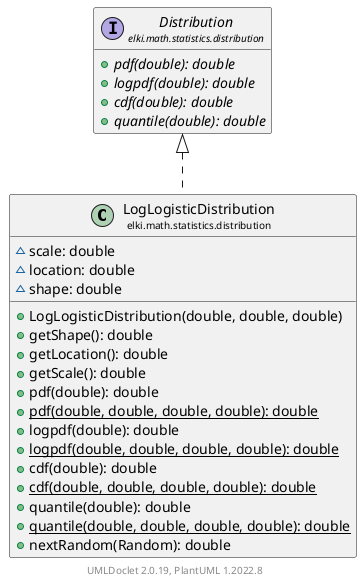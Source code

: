 @startuml
    remove .*\.(Instance|Par|Parameterizer|Factory)$
    set namespaceSeparator none
    hide empty fields
    hide empty methods

    class "<size:14>LogLogisticDistribution\n<size:10>elki.math.statistics.distribution" as elki.math.statistics.distribution.LogLogisticDistribution [[LogLogisticDistribution.html]] {
        ~scale: double
        ~location: double
        ~shape: double
        +LogLogisticDistribution(double, double, double)
        +getShape(): double
        +getLocation(): double
        +getScale(): double
        +pdf(double): double
        {static} +pdf(double, double, double, double): double
        +logpdf(double): double
        {static} +logpdf(double, double, double, double): double
        +cdf(double): double
        {static} +cdf(double, double, double, double): double
        +quantile(double): double
        {static} +quantile(double, double, double, double): double
        +nextRandom(Random): double
    }

    interface "<size:14>Distribution\n<size:10>elki.math.statistics.distribution" as elki.math.statistics.distribution.Distribution [[Distribution.html]] {
        {abstract} +pdf(double): double
        {abstract} +logpdf(double): double
        {abstract} +cdf(double): double
        {abstract} +quantile(double): double
    }
    class "<size:14>LogLogisticDistribution.Par\n<size:10>elki.math.statistics.distribution" as elki.math.statistics.distribution.LogLogisticDistribution.Par [[LogLogisticDistribution.Par.html]]

    elki.math.statistics.distribution.Distribution <|.. elki.math.statistics.distribution.LogLogisticDistribution
    elki.math.statistics.distribution.LogLogisticDistribution +-- elki.math.statistics.distribution.LogLogisticDistribution.Par

    center footer UMLDoclet 2.0.19, PlantUML 1.2022.8
@enduml
